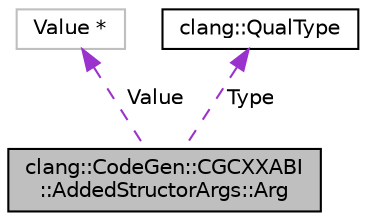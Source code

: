 digraph "clang::CodeGen::CGCXXABI::AddedStructorArgs::Arg"
{
 // LATEX_PDF_SIZE
  bgcolor="transparent";
  edge [fontname="Helvetica",fontsize="10",labelfontname="Helvetica",labelfontsize="10"];
  node [fontname="Helvetica",fontsize="10",shape=record];
  Node1 [label="clang::CodeGen::CGCXXABI\l::AddedStructorArgs::Arg",height=0.2,width=0.4,color="black", fillcolor="grey75", style="filled", fontcolor="black",tooltip=" "];
  Node2 -> Node1 [dir="back",color="darkorchid3",fontsize="10",style="dashed",label=" Value" ,fontname="Helvetica"];
  Node2 [label="Value *",height=0.2,width=0.4,color="grey75",tooltip=" "];
  Node3 -> Node1 [dir="back",color="darkorchid3",fontsize="10",style="dashed",label=" Type" ,fontname="Helvetica"];
  Node3 [label="clang::QualType",height=0.2,width=0.4,color="black",URL="$classclang_1_1QualType.html",tooltip="A (possibly-)qualified type."];
}
